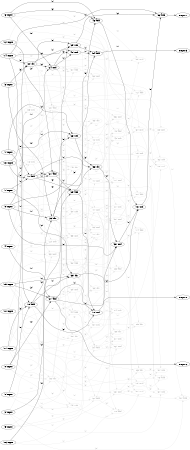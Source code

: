 digraph NeuralNetwork {
rankdir=LR;
size="4,3";
center = true;
node0 [label="(0) Input", color=black, labelfontcolor=black, fontcolor=black];
node1 [label="(1) Input", color=black, labelfontcolor=black, fontcolor=black];
node2 [label="(2) Input", color=black, labelfontcolor=black, fontcolor=black];
node3 [label="(3) Input", color=black, labelfontcolor=black, fontcolor=black];
node4 [label="(4) Input", color=black, labelfontcolor=black, fontcolor=black];
node5 [label="(5) Input", color=black, labelfontcolor=black, fontcolor=black];
node6 [label="(6) Input", color=black, labelfontcolor=black, fontcolor=black];
node7 [label="(7) Input", color=black, labelfontcolor=black, fontcolor=black];
node8 [label="(8) Input", color=black, labelfontcolor=black, fontcolor=black];
node9 [label="(9) Input", color=black, labelfontcolor=black, fontcolor=black];
node10 [label="(10) Input", color=black, labelfontcolor=black, fontcolor=black];
node11 [label="(11) Input", color=black, labelfontcolor=black, fontcolor=black];
node12 [label="(12) Input", color=black, labelfontcolor=black, fontcolor=black];
node13 [label="(13) Input", color=black, labelfontcolor=black, fontcolor=black];
node14 [label="(14) Input", color=black, labelfontcolor=black, fontcolor=black];
node15 [label="(15) Input", color=black, labelfontcolor=black, fontcolor=black];
node16 [label="(16) Input", color=black, labelfontcolor=black, fontcolor=black];
node17 [label="(17) add", color=black, labelfontcolor=black, fontcolor=black];
node14 -> node17 [label=" (0)", labelfontcolor=black, fontcolor=black, bold=true, color=black];
node7 -> node17 [label=" (1)", labelfontcolor=black, fontcolor=black, bold=true, color=black];
node13 -> node17 [label=" (2)", labelfontcolor=black, fontcolor=black, bold=true, color=black];
node18 [label="(18) sub", color=lightgrey, labelfontcolor=lightgrey, fontcolor=lightgrey];
node15 -> node18 [label=" (0)", labelfontcolor=lightgrey, fontcolor=lightgrey, bold=true, color=lightgrey];
node13 -> node18 [label=" (1)", labelfontcolor=lightgrey, fontcolor=lightgrey, bold=true, color=lightgrey];
node1 -> node18 [label=" (2)", labelfontcolor=lightgrey, fontcolor=lightgrey, bold=true, color=lightgrey];
node19 [label="(19) add", color=black, labelfontcolor=black, fontcolor=black];
node8 -> node19 [label=" (0)", labelfontcolor=black, fontcolor=black, bold=true, color=black];
node1 -> node19 [label=" (1)", labelfontcolor=black, fontcolor=black, bold=true, color=black];
node11 -> node19 [label=" (2)", labelfontcolor=black, fontcolor=black, bold=true, color=black];
node20 [label="(20) div", color=black, labelfontcolor=black, fontcolor=black];
node14 -> node20 [label=" (0)", labelfontcolor=black, fontcolor=black, bold=true, color=black];
node9 -> node20 [label=" (1)", labelfontcolor=black, fontcolor=black, bold=true, color=black];
node3 -> node20 [label=" (2)", labelfontcolor=black, fontcolor=black, bold=true, color=black];
node21 [label="(21) add", color=black, labelfontcolor=black, fontcolor=black];
node17 -> node21 [label=" (0)", labelfontcolor=black, fontcolor=black, bold=true, color=black];
node17 -> node21 [label=" (1)", labelfontcolor=black, fontcolor=black, bold=true, color=black];
node12 -> node21 [label=" (2)", labelfontcolor=black, fontcolor=black, bold=true, color=black];
node22 [label="(22) sub", color=lightgrey, labelfontcolor=lightgrey, fontcolor=lightgrey];
node11 -> node22 [label=" (0)", labelfontcolor=lightgrey, fontcolor=lightgrey, bold=true, color=lightgrey];
node4 -> node22 [label=" (1)", labelfontcolor=lightgrey, fontcolor=lightgrey, bold=true, color=lightgrey];
node18 -> node22 [label=" (2)", labelfontcolor=lightgrey, fontcolor=lightgrey, bold=true, color=lightgrey];
node23 [label="(23) div", color=black, labelfontcolor=black, fontcolor=black];
node3 -> node23 [label=" (0)", labelfontcolor=black, fontcolor=black, bold=true, color=black];
node9 -> node23 [label=" (1)", labelfontcolor=black, fontcolor=black, bold=true, color=black];
node19 -> node23 [label=" (2)", labelfontcolor=black, fontcolor=black, bold=true, color=black];
node24 [label="(24) mul", color=black, labelfontcolor=black, fontcolor=black];
node6 -> node24 [label=" (0)", labelfontcolor=black, fontcolor=black, bold=true, color=black];
node0 -> node24 [label=" (1)", labelfontcolor=black, fontcolor=black, bold=true, color=black];
node20 -> node24 [label=" (2)", labelfontcolor=black, fontcolor=black, bold=true, color=black];
node25 [label="(25) add", color=black, labelfontcolor=black, fontcolor=black];
node16 -> node25 [label=" (0)", labelfontcolor=black, fontcolor=black, bold=true, color=black];
node21 -> node25 [label=" (1)", labelfontcolor=black, fontcolor=black, bold=true, color=black];
node17 -> node25 [label=" (2)", labelfontcolor=black, fontcolor=black, bold=true, color=black];
node26 [label="(26) sub", color=black, labelfontcolor=black, fontcolor=black];
node23 -> node26 [label=" (0)", labelfontcolor=black, fontcolor=black, bold=true, color=black];
node13 -> node26 [label=" (1)", labelfontcolor=black, fontcolor=black, bold=true, color=black];
node1 -> node26 [label=" (2)", labelfontcolor=black, fontcolor=black, bold=true, color=black];
node27 [label="(27) add", color=black, labelfontcolor=black, fontcolor=black];
node0 -> node27 [label=" (0)", labelfontcolor=black, fontcolor=black, bold=true, color=black];
node4 -> node27 [label=" (1)", labelfontcolor=black, fontcolor=black, bold=true, color=black];
node15 -> node27 [label=" (2)", labelfontcolor=black, fontcolor=black, bold=true, color=black];
node28 [label="(28) add", color=lightgrey, labelfontcolor=lightgrey, fontcolor=lightgrey];
node14 -> node28 [label=" (0)", labelfontcolor=lightgrey, fontcolor=lightgrey, bold=true, color=lightgrey];
node20 -> node28 [label=" (1)", labelfontcolor=lightgrey, fontcolor=lightgrey, bold=true, color=lightgrey];
node4 -> node28 [label=" (2)", labelfontcolor=lightgrey, fontcolor=lightgrey, bold=true, color=lightgrey];
node29 [label="(29) sub", color=black, labelfontcolor=black, fontcolor=black];
node20 -> node29 [label=" (0)", labelfontcolor=black, fontcolor=black, bold=true, color=black];
node20 -> node29 [label=" (1)", labelfontcolor=black, fontcolor=black, bold=true, color=black];
node2 -> node29 [label=" (2)", labelfontcolor=black, fontcolor=black, bold=true, color=black];
node30 [label="(30) sub", color=lightgrey, labelfontcolor=lightgrey, fontcolor=lightgrey];
node9 -> node30 [label=" (0)", labelfontcolor=lightgrey, fontcolor=lightgrey, bold=true, color=lightgrey];
node23 -> node30 [label=" (1)", labelfontcolor=lightgrey, fontcolor=lightgrey, bold=true, color=lightgrey];
node3 -> node30 [label=" (2)", labelfontcolor=lightgrey, fontcolor=lightgrey, bold=true, color=lightgrey];
node31 [label="(31) add", color=lightgrey, labelfontcolor=lightgrey, fontcolor=lightgrey];
node10 -> node31 [label=" (0)", labelfontcolor=lightgrey, fontcolor=lightgrey, bold=true, color=lightgrey];
node24 -> node31 [label=" (1)", labelfontcolor=lightgrey, fontcolor=lightgrey, bold=true, color=lightgrey];
node24 -> node31 [label=" (2)", labelfontcolor=lightgrey, fontcolor=lightgrey, bold=true, color=lightgrey];
node32 [label="(32) div", color=lightgrey, labelfontcolor=lightgrey, fontcolor=lightgrey];
node11 -> node32 [label=" (0)", labelfontcolor=lightgrey, fontcolor=lightgrey, bold=true, color=lightgrey];
node8 -> node32 [label=" (1)", labelfontcolor=lightgrey, fontcolor=lightgrey, bold=true, color=lightgrey];
node0 -> node32 [label=" (2)", labelfontcolor=lightgrey, fontcolor=lightgrey, bold=true, color=lightgrey];
node33 [label="(33) mul", color=lightgrey, labelfontcolor=lightgrey, fontcolor=lightgrey];
node4 -> node33 [label=" (0)", labelfontcolor=lightgrey, fontcolor=lightgrey, bold=true, color=lightgrey];
node20 -> node33 [label=" (1)", labelfontcolor=lightgrey, fontcolor=lightgrey, bold=true, color=lightgrey];
node2 -> node33 [label=" (2)", labelfontcolor=lightgrey, fontcolor=lightgrey, bold=true, color=lightgrey];
node34 [label="(34) add", color=lightgrey, labelfontcolor=lightgrey, fontcolor=lightgrey];
node27 -> node34 [label=" (0)", labelfontcolor=lightgrey, fontcolor=lightgrey, bold=true, color=lightgrey];
node16 -> node34 [label=" (1)", labelfontcolor=lightgrey, fontcolor=lightgrey, bold=true, color=lightgrey];
node25 -> node34 [label=" (2)", labelfontcolor=lightgrey, fontcolor=lightgrey, bold=true, color=lightgrey];
node35 [label="(35) sub", color=lightgrey, labelfontcolor=lightgrey, fontcolor=lightgrey];
node12 -> node35 [label=" (0)", labelfontcolor=lightgrey, fontcolor=lightgrey, bold=true, color=lightgrey];
node13 -> node35 [label=" (1)", labelfontcolor=lightgrey, fontcolor=lightgrey, bold=true, color=lightgrey];
node4 -> node35 [label=" (2)", labelfontcolor=lightgrey, fontcolor=lightgrey, bold=true, color=lightgrey];
node36 [label="(36) div", color=black, labelfontcolor=black, fontcolor=black];
node9 -> node36 [label=" (0)", labelfontcolor=black, fontcolor=black, bold=true, color=black];
node17 -> node36 [label=" (1)", labelfontcolor=black, fontcolor=black, bold=true, color=black];
node26 -> node36 [label=" (2)", labelfontcolor=black, fontcolor=black, bold=true, color=black];
node37 [label="(37) sub", color=lightgrey, labelfontcolor=lightgrey, fontcolor=lightgrey];
node34 -> node37 [label=" (0)", labelfontcolor=lightgrey, fontcolor=lightgrey, bold=true, color=lightgrey];
node36 -> node37 [label=" (1)", labelfontcolor=lightgrey, fontcolor=lightgrey, bold=true, color=lightgrey];
node32 -> node37 [label=" (2)", labelfontcolor=lightgrey, fontcolor=lightgrey, bold=true, color=lightgrey];
node38 [label="(38) mul", color=black, labelfontcolor=black, fontcolor=black];
node9 -> node38 [label=" (0)", labelfontcolor=black, fontcolor=black, bold=true, color=black];
node27 -> node38 [label=" (1)", labelfontcolor=black, fontcolor=black, bold=true, color=black];
node36 -> node38 [label=" (2)", labelfontcolor=black, fontcolor=black, bold=true, color=black];
node39 [label="(39) div", color=black, labelfontcolor=black, fontcolor=black];
node15 -> node39 [label=" (0)", labelfontcolor=black, fontcolor=black, bold=true, color=black];
node19 -> node39 [label=" (1)", labelfontcolor=black, fontcolor=black, bold=true, color=black];
node7 -> node39 [label=" (2)", labelfontcolor=black, fontcolor=black, bold=true, color=black];
node40 [label="(40) mul", color=black, labelfontcolor=black, fontcolor=black];
node24 -> node40 [label=" (0)", labelfontcolor=black, fontcolor=black, bold=true, color=black];
node24 -> node40 [label=" (1)", labelfontcolor=black, fontcolor=black, bold=true, color=black];
node14 -> node40 [label=" (2)", labelfontcolor=black, fontcolor=black, bold=true, color=black];
node41 [label="(41) mul", color=lightgrey, labelfontcolor=lightgrey, fontcolor=lightgrey];
node29 -> node41 [label=" (0)", labelfontcolor=lightgrey, fontcolor=lightgrey, bold=true, color=lightgrey];
node25 -> node41 [label=" (1)", labelfontcolor=lightgrey, fontcolor=lightgrey, bold=true, color=lightgrey];
node8 -> node41 [label=" (2)", labelfontcolor=lightgrey, fontcolor=lightgrey, bold=true, color=lightgrey];
node42 [label="(42) sub", color=lightgrey, labelfontcolor=lightgrey, fontcolor=lightgrey];
node11 -> node42 [label=" (0)", labelfontcolor=lightgrey, fontcolor=lightgrey, bold=true, color=lightgrey];
node26 -> node42 [label=" (1)", labelfontcolor=lightgrey, fontcolor=lightgrey, bold=true, color=lightgrey];
node24 -> node42 [label=" (2)", labelfontcolor=lightgrey, fontcolor=lightgrey, bold=true, color=lightgrey];
node43 [label="(43) sub", color=lightgrey, labelfontcolor=lightgrey, fontcolor=lightgrey];
node11 -> node43 [label=" (0)", labelfontcolor=lightgrey, fontcolor=lightgrey, bold=true, color=lightgrey];
node28 -> node43 [label=" (1)", labelfontcolor=lightgrey, fontcolor=lightgrey, bold=true, color=lightgrey];
node36 -> node43 [label=" (2)", labelfontcolor=lightgrey, fontcolor=lightgrey, bold=true, color=lightgrey];
node44 [label="(44) add", color=lightgrey, labelfontcolor=lightgrey, fontcolor=lightgrey];
node28 -> node44 [label=" (0)", labelfontcolor=lightgrey, fontcolor=lightgrey, bold=true, color=lightgrey];
node27 -> node44 [label=" (1)", labelfontcolor=lightgrey, fontcolor=lightgrey, bold=true, color=lightgrey];
node32 -> node44 [label=" (2)", labelfontcolor=lightgrey, fontcolor=lightgrey, bold=true, color=lightgrey];
node45 [label="(45) div", color=lightgrey, labelfontcolor=lightgrey, fontcolor=lightgrey];
node32 -> node45 [label=" (0)", labelfontcolor=lightgrey, fontcolor=lightgrey, bold=true, color=lightgrey];
node1 -> node45 [label=" (1)", labelfontcolor=lightgrey, fontcolor=lightgrey, bold=true, color=lightgrey];
node21 -> node45 [label=" (2)", labelfontcolor=lightgrey, fontcolor=lightgrey, bold=true, color=lightgrey];
node46 [label="(46) add", color=black, labelfontcolor=black, fontcolor=black];
node25 -> node46 [label=" (0)", labelfontcolor=black, fontcolor=black, bold=true, color=black];
node6 -> node46 [label=" (1)", labelfontcolor=black, fontcolor=black, bold=true, color=black];
node6 -> node46 [label=" (2)", labelfontcolor=black, fontcolor=black, bold=true, color=black];
node47 [label="(47) mul", color=lightgrey, labelfontcolor=lightgrey, fontcolor=lightgrey];
node19 -> node47 [label=" (0)", labelfontcolor=lightgrey, fontcolor=lightgrey, bold=true, color=lightgrey];
node25 -> node47 [label=" (1)", labelfontcolor=lightgrey, fontcolor=lightgrey, bold=true, color=lightgrey];
node17 -> node47 [label=" (2)", labelfontcolor=lightgrey, fontcolor=lightgrey, bold=true, color=lightgrey];
node48 [label="(48) add", color=lightgrey, labelfontcolor=lightgrey, fontcolor=lightgrey];
node6 -> node48 [label=" (0)", labelfontcolor=lightgrey, fontcolor=lightgrey, bold=true, color=lightgrey];
node39 -> node48 [label=" (1)", labelfontcolor=lightgrey, fontcolor=lightgrey, bold=true, color=lightgrey];
node36 -> node48 [label=" (2)", labelfontcolor=lightgrey, fontcolor=lightgrey, bold=true, color=lightgrey];
node49 [label="(49) sub", color=lightgrey, labelfontcolor=lightgrey, fontcolor=lightgrey];
node8 -> node49 [label=" (0)", labelfontcolor=lightgrey, fontcolor=lightgrey, bold=true, color=lightgrey];
node11 -> node49 [label=" (1)", labelfontcolor=lightgrey, fontcolor=lightgrey, bold=true, color=lightgrey];
node32 -> node49 [label=" (2)", labelfontcolor=lightgrey, fontcolor=lightgrey, bold=true, color=lightgrey];
node50 [label="(50) div", color=lightgrey, labelfontcolor=lightgrey, fontcolor=lightgrey];
node23 -> node50 [label=" (0)", labelfontcolor=lightgrey, fontcolor=lightgrey, bold=true, color=lightgrey];
node5 -> node50 [label=" (1)", labelfontcolor=lightgrey, fontcolor=lightgrey, bold=true, color=lightgrey];
node10 -> node50 [label=" (2)", labelfontcolor=lightgrey, fontcolor=lightgrey, bold=true, color=lightgrey];
node51 [label="(51) mul", color=lightgrey, labelfontcolor=lightgrey, fontcolor=lightgrey];
node33 -> node51 [label=" (0)", labelfontcolor=lightgrey, fontcolor=lightgrey, bold=true, color=lightgrey];
node15 -> node51 [label=" (1)", labelfontcolor=lightgrey, fontcolor=lightgrey, bold=true, color=lightgrey];
node47 -> node51 [label=" (2)", labelfontcolor=lightgrey, fontcolor=lightgrey, bold=true, color=lightgrey];
node52 [label="(52) mul", color=lightgrey, labelfontcolor=lightgrey, fontcolor=lightgrey];
node31 -> node52 [label=" (0)", labelfontcolor=lightgrey, fontcolor=lightgrey, bold=true, color=lightgrey];
node3 -> node52 [label=" (1)", labelfontcolor=lightgrey, fontcolor=lightgrey, bold=true, color=lightgrey];
node18 -> node52 [label=" (2)", labelfontcolor=lightgrey, fontcolor=lightgrey, bold=true, color=lightgrey];
node53 [label="(53) div", color=lightgrey, labelfontcolor=lightgrey, fontcolor=lightgrey];
node35 -> node53 [label=" (0)", labelfontcolor=lightgrey, fontcolor=lightgrey, bold=true, color=lightgrey];
node26 -> node53 [label=" (1)", labelfontcolor=lightgrey, fontcolor=lightgrey, bold=true, color=lightgrey];
node25 -> node53 [label=" (2)", labelfontcolor=lightgrey, fontcolor=lightgrey, bold=true, color=lightgrey];
node54 [label="(54) add", color=black, labelfontcolor=black, fontcolor=black];
node40 -> node54 [label=" (0)", labelfontcolor=black, fontcolor=black, bold=true, color=black];
node29 -> node54 [label=" (1)", labelfontcolor=black, fontcolor=black, bold=true, color=black];
node23 -> node54 [label=" (2)", labelfontcolor=black, fontcolor=black, bold=true, color=black];
node55 [label="(55) mul", color=lightgrey, labelfontcolor=lightgrey, fontcolor=lightgrey];
node28 -> node55 [label=" (0)", labelfontcolor=lightgrey, fontcolor=lightgrey, bold=true, color=lightgrey];
node22 -> node55 [label=" (1)", labelfontcolor=lightgrey, fontcolor=lightgrey, bold=true, color=lightgrey];
node9 -> node55 [label=" (2)", labelfontcolor=lightgrey, fontcolor=lightgrey, bold=true, color=lightgrey];
node56 [label="(56) mul", color=lightgrey, labelfontcolor=lightgrey, fontcolor=lightgrey];
node36 -> node56 [label=" (0)", labelfontcolor=lightgrey, fontcolor=lightgrey, bold=true, color=lightgrey];
node26 -> node56 [label=" (1)", labelfontcolor=lightgrey, fontcolor=lightgrey, bold=true, color=lightgrey];
node3 -> node56 [label=" (2)", labelfontcolor=lightgrey, fontcolor=lightgrey, bold=true, color=lightgrey];
node57 [label="(57) sub", color=lightgrey, labelfontcolor=lightgrey, fontcolor=lightgrey];
node18 -> node57 [label=" (0)", labelfontcolor=lightgrey, fontcolor=lightgrey, bold=true, color=lightgrey];
node44 -> node57 [label=" (1)", labelfontcolor=lightgrey, fontcolor=lightgrey, bold=true, color=lightgrey];
node50 -> node57 [label=" (2)", labelfontcolor=lightgrey, fontcolor=lightgrey, bold=true, color=lightgrey];
node58 [label="(58) add", color=lightgrey, labelfontcolor=lightgrey, fontcolor=lightgrey];
node13 -> node58 [label=" (0)", labelfontcolor=lightgrey, fontcolor=lightgrey, bold=true, color=lightgrey];
node4 -> node58 [label=" (1)", labelfontcolor=lightgrey, fontcolor=lightgrey, bold=true, color=lightgrey];
node27 -> node58 [label=" (2)", labelfontcolor=lightgrey, fontcolor=lightgrey, bold=true, color=lightgrey];
node59 [label="(59) mul", color=lightgrey, labelfontcolor=lightgrey, fontcolor=lightgrey];
node46 -> node59 [label=" (0)", labelfontcolor=lightgrey, fontcolor=lightgrey, bold=true, color=lightgrey];
node43 -> node59 [label=" (1)", labelfontcolor=lightgrey, fontcolor=lightgrey, bold=true, color=lightgrey];
node40 -> node59 [label=" (2)", labelfontcolor=lightgrey, fontcolor=lightgrey, bold=true, color=lightgrey];
node60 [label="(60) mul", color=lightgrey, labelfontcolor=lightgrey, fontcolor=lightgrey];
node5 -> node60 [label=" (0)", labelfontcolor=lightgrey, fontcolor=lightgrey, bold=true, color=lightgrey];
node11 -> node60 [label=" (1)", labelfontcolor=lightgrey, fontcolor=lightgrey, bold=true, color=lightgrey];
node42 -> node60 [label=" (2)", labelfontcolor=lightgrey, fontcolor=lightgrey, bold=true, color=lightgrey];
node61 [label="(61) add", color=lightgrey, labelfontcolor=lightgrey, fontcolor=lightgrey];
node0 -> node61 [label=" (0)", labelfontcolor=lightgrey, fontcolor=lightgrey, bold=true, color=lightgrey];
node32 -> node61 [label=" (1)", labelfontcolor=lightgrey, fontcolor=lightgrey, bold=true, color=lightgrey];
node44 -> node61 [label=" (2)", labelfontcolor=lightgrey, fontcolor=lightgrey, bold=true, color=lightgrey];
node62 [label="(62) mul", color=lightgrey, labelfontcolor=lightgrey, fontcolor=lightgrey];
node61 -> node62 [label=" (0)", labelfontcolor=lightgrey, fontcolor=lightgrey, bold=true, color=lightgrey];
node47 -> node62 [label=" (1)", labelfontcolor=lightgrey, fontcolor=lightgrey, bold=true, color=lightgrey];
node34 -> node62 [label=" (2)", labelfontcolor=lightgrey, fontcolor=lightgrey, bold=true, color=lightgrey];
node63 [label="(63) div", color=lightgrey, labelfontcolor=lightgrey, fontcolor=lightgrey];
node38 -> node63 [label=" (0)", labelfontcolor=lightgrey, fontcolor=lightgrey, bold=true, color=lightgrey];
node15 -> node63 [label=" (1)", labelfontcolor=lightgrey, fontcolor=lightgrey, bold=true, color=lightgrey];
node60 -> node63 [label=" (2)", labelfontcolor=lightgrey, fontcolor=lightgrey, bold=true, color=lightgrey];
node64 [label="(64) mul", color=lightgrey, labelfontcolor=lightgrey, fontcolor=lightgrey];
node12 -> node64 [label=" (0)", labelfontcolor=lightgrey, fontcolor=lightgrey, bold=true, color=lightgrey];
node42 -> node64 [label=" (1)", labelfontcolor=lightgrey, fontcolor=lightgrey, bold=true, color=lightgrey];
node43 -> node64 [label=" (2)", labelfontcolor=lightgrey, fontcolor=lightgrey, bold=true, color=lightgrey];
node65 [label="(65) add", color=lightgrey, labelfontcolor=lightgrey, fontcolor=lightgrey];
node58 -> node65 [label=" (0)", labelfontcolor=lightgrey, fontcolor=lightgrey, bold=true, color=lightgrey];
node23 -> node65 [label=" (1)", labelfontcolor=lightgrey, fontcolor=lightgrey, bold=true, color=lightgrey];
node57 -> node65 [label=" (2)", labelfontcolor=lightgrey, fontcolor=lightgrey, bold=true, color=lightgrey];
node66 [label="(66) div", color=lightgrey, labelfontcolor=lightgrey, fontcolor=lightgrey];
node5 -> node66 [label=" (0)", labelfontcolor=lightgrey, fontcolor=lightgrey, bold=true, color=lightgrey];
node39 -> node66 [label=" (1)", labelfontcolor=lightgrey, fontcolor=lightgrey, bold=true, color=lightgrey];
node26 -> node66 [label=" (2)", labelfontcolor=lightgrey, fontcolor=lightgrey, bold=true, color=lightgrey];
node67 [label="(67) sub", color=lightgrey, labelfontcolor=lightgrey, fontcolor=lightgrey];
node25 -> node67 [label=" (0)", labelfontcolor=lightgrey, fontcolor=lightgrey, bold=true, color=lightgrey];
node2 -> node67 [label=" (1)", labelfontcolor=lightgrey, fontcolor=lightgrey, bold=true, color=lightgrey];
node63 -> node67 [label=" (2)", labelfontcolor=lightgrey, fontcolor=lightgrey, bold=true, color=lightgrey];
node68 [label="(68) div", color=lightgrey, labelfontcolor=lightgrey, fontcolor=lightgrey];
node24 -> node68 [label=" (0)", labelfontcolor=lightgrey, fontcolor=lightgrey, bold=true, color=lightgrey];
node32 -> node68 [label=" (1)", labelfontcolor=lightgrey, fontcolor=lightgrey, bold=true, color=lightgrey];
node34 -> node68 [label=" (2)", labelfontcolor=lightgrey, fontcolor=lightgrey, bold=true, color=lightgrey];
node69 [label="(69) mul", color=lightgrey, labelfontcolor=lightgrey, fontcolor=lightgrey];
node27 -> node69 [label=" (0)", labelfontcolor=lightgrey, fontcolor=lightgrey, bold=true, color=lightgrey];
node27 -> node69 [label=" (1)", labelfontcolor=lightgrey, fontcolor=lightgrey, bold=true, color=lightgrey];
node24 -> node69 [label=" (2)", labelfontcolor=lightgrey, fontcolor=lightgrey, bold=true, color=lightgrey];
node70 [label="(70) mul", color=black, labelfontcolor=black, fontcolor=black];
node25 -> node70 [label=" (0)", labelfontcolor=black, fontcolor=black, bold=true, color=black];
node27 -> node70 [label=" (1)", labelfontcolor=black, fontcolor=black, bold=true, color=black];
node19 -> node70 [label=" (2)", labelfontcolor=black, fontcolor=black, bold=true, color=black];
node71 [label="(71) mul", color=lightgrey, labelfontcolor=lightgrey, fontcolor=lightgrey];
node41 -> node71 [label=" (0)", labelfontcolor=lightgrey, fontcolor=lightgrey, bold=true, color=lightgrey];
node44 -> node71 [label=" (1)", labelfontcolor=lightgrey, fontcolor=lightgrey, bold=true, color=lightgrey];
node36 -> node71 [label=" (2)", labelfontcolor=lightgrey, fontcolor=lightgrey, bold=true, color=lightgrey];
node72 [label="(72) add", color=lightgrey, labelfontcolor=lightgrey, fontcolor=lightgrey];
node48 -> node72 [label=" (0)", labelfontcolor=lightgrey, fontcolor=lightgrey, bold=true, color=lightgrey];
node1 -> node72 [label=" (1)", labelfontcolor=lightgrey, fontcolor=lightgrey, bold=true, color=lightgrey];
node29 -> node72 [label=" (2)", labelfontcolor=lightgrey, fontcolor=lightgrey, bold=true, color=lightgrey];
node73 [label="(73) sub", color=black, labelfontcolor=black, fontcolor=black];
node46 -> node73 [label=" (0)", labelfontcolor=black, fontcolor=black, bold=true, color=black];
node38 -> node73 [label=" (1)", labelfontcolor=black, fontcolor=black, bold=true, color=black];
node39 -> node73 [label=" (2)", labelfontcolor=black, fontcolor=black, bold=true, color=black];
node74 [label="(74) add", color=lightgrey, labelfontcolor=lightgrey, fontcolor=lightgrey];
node26 -> node74 [label=" (0)", labelfontcolor=lightgrey, fontcolor=lightgrey, bold=true, color=lightgrey];
node15 -> node74 [label=" (1)", labelfontcolor=lightgrey, fontcolor=lightgrey, bold=true, color=lightgrey];
node38 -> node74 [label=" (2)", labelfontcolor=lightgrey, fontcolor=lightgrey, bold=true, color=lightgrey];
node75 [label="(75) mul", color=lightgrey, labelfontcolor=lightgrey, fontcolor=lightgrey];
node60 -> node75 [label=" (0)", labelfontcolor=lightgrey, fontcolor=lightgrey, bold=true, color=lightgrey];
node39 -> node75 [label=" (1)", labelfontcolor=lightgrey, fontcolor=lightgrey, bold=true, color=lightgrey];
node19 -> node75 [label=" (2)", labelfontcolor=lightgrey, fontcolor=lightgrey, bold=true, color=lightgrey];
node76 [label="(76) add", color=lightgrey, labelfontcolor=lightgrey, fontcolor=lightgrey];
node15 -> node76 [label=" (0)", labelfontcolor=lightgrey, fontcolor=lightgrey, bold=true, color=lightgrey];
node75 -> node76 [label=" (1)", labelfontcolor=lightgrey, fontcolor=lightgrey, bold=true, color=lightgrey];
node26 -> node76 [label=" (2)", labelfontcolor=lightgrey, fontcolor=lightgrey, bold=true, color=lightgrey];
node77 [label="(77) div", color=lightgrey, labelfontcolor=lightgrey, fontcolor=lightgrey];
node69 -> node77 [label=" (0)", labelfontcolor=lightgrey, fontcolor=lightgrey, bold=true, color=lightgrey];
node55 -> node77 [label=" (1)", labelfontcolor=lightgrey, fontcolor=lightgrey, bold=true, color=lightgrey];
node23 -> node77 [label=" (2)", labelfontcolor=lightgrey, fontcolor=lightgrey, bold=true, color=lightgrey];
node78 [label="(78) add", color=lightgrey, labelfontcolor=lightgrey, fontcolor=lightgrey];
node47 -> node78 [label=" (0)", labelfontcolor=lightgrey, fontcolor=lightgrey, bold=true, color=lightgrey];
node16 -> node78 [label=" (1)", labelfontcolor=lightgrey, fontcolor=lightgrey, bold=true, color=lightgrey];
node61 -> node78 [label=" (2)", labelfontcolor=lightgrey, fontcolor=lightgrey, bold=true, color=lightgrey];
node79 [label="(79) sub", color=lightgrey, labelfontcolor=lightgrey, fontcolor=lightgrey];
node20 -> node79 [label=" (0)", labelfontcolor=lightgrey, fontcolor=lightgrey, bold=true, color=lightgrey];
node18 -> node79 [label=" (1)", labelfontcolor=lightgrey, fontcolor=lightgrey, bold=true, color=lightgrey];
node51 -> node79 [label=" (2)", labelfontcolor=lightgrey, fontcolor=lightgrey, bold=true, color=lightgrey];
node80 [label="(80) add", color=lightgrey, labelfontcolor=lightgrey, fontcolor=lightgrey];
node9 -> node80 [label=" (0)", labelfontcolor=lightgrey, fontcolor=lightgrey, bold=true, color=lightgrey];
node21 -> node80 [label=" (1)", labelfontcolor=lightgrey, fontcolor=lightgrey, bold=true, color=lightgrey];
node51 -> node80 [label=" (2)", labelfontcolor=lightgrey, fontcolor=lightgrey, bold=true, color=lightgrey];
node81 [label="(81) sub", color=lightgrey, labelfontcolor=lightgrey, fontcolor=lightgrey];
node75 -> node81 [label=" (0)", labelfontcolor=lightgrey, fontcolor=lightgrey, bold=true, color=lightgrey];
node47 -> node81 [label=" (1)", labelfontcolor=lightgrey, fontcolor=lightgrey, bold=true, color=lightgrey];
node63 -> node81 [label=" (2)", labelfontcolor=lightgrey, fontcolor=lightgrey, bold=true, color=lightgrey];
node82 [label="(82) sub", color=lightgrey, labelfontcolor=lightgrey, fontcolor=lightgrey];
node73 -> node82 [label=" (0)", labelfontcolor=lightgrey, fontcolor=lightgrey, bold=true, color=lightgrey];
node3 -> node82 [label=" (1)", labelfontcolor=lightgrey, fontcolor=lightgrey, bold=true, color=lightgrey];
node18 -> node82 [label=" (2)", labelfontcolor=lightgrey, fontcolor=lightgrey, bold=true, color=lightgrey];
node83 [label="(83) mul", color=lightgrey, labelfontcolor=lightgrey, fontcolor=lightgrey];
node30 -> node83 [label=" (0)", labelfontcolor=lightgrey, fontcolor=lightgrey, bold=true, color=lightgrey];
node55 -> node83 [label=" (1)", labelfontcolor=lightgrey, fontcolor=lightgrey, bold=true, color=lightgrey];
node39 -> node83 [label=" (2)", labelfontcolor=lightgrey, fontcolor=lightgrey, bold=true, color=lightgrey];
node84 [label="(84) sub", color=lightgrey, labelfontcolor=lightgrey, fontcolor=lightgrey];
node10 -> node84 [label=" (0)", labelfontcolor=lightgrey, fontcolor=lightgrey, bold=true, color=lightgrey];
node70 -> node84 [label=" (1)", labelfontcolor=lightgrey, fontcolor=lightgrey, bold=true, color=lightgrey];
node58 -> node84 [label=" (2)", labelfontcolor=lightgrey, fontcolor=lightgrey, bold=true, color=lightgrey];
node85 [label="(85) mul", color=lightgrey, labelfontcolor=lightgrey, fontcolor=lightgrey];
node26 -> node85 [label=" (0)", labelfontcolor=lightgrey, fontcolor=lightgrey, bold=true, color=lightgrey];
node69 -> node85 [label=" (1)", labelfontcolor=lightgrey, fontcolor=lightgrey, bold=true, color=lightgrey];
node64 -> node85 [label=" (2)", labelfontcolor=lightgrey, fontcolor=lightgrey, bold=true, color=lightgrey];
node86 [label="(86) add", color=black, labelfontcolor=black, fontcolor=black];
node73 -> node86 [label=" (0)", labelfontcolor=black, fontcolor=black, bold=true, color=black];
node14 -> node86 [label=" (1)", labelfontcolor=black, fontcolor=black, bold=true, color=black];
node29 -> node86 [label=" (2)", labelfontcolor=black, fontcolor=black, bold=true, color=black];
node87 [label="(87) sub", color=lightgrey, labelfontcolor=lightgrey, fontcolor=lightgrey];
node47 -> node87 [label=" (0)", labelfontcolor=lightgrey, fontcolor=lightgrey, bold=true, color=lightgrey];
node15 -> node87 [label=" (1)", labelfontcolor=lightgrey, fontcolor=lightgrey, bold=true, color=lightgrey];
node12 -> node87 [label=" (2)", labelfontcolor=lightgrey, fontcolor=lightgrey, bold=true, color=lightgrey];
node88 [label="(88) mul", color=lightgrey, labelfontcolor=lightgrey, fontcolor=lightgrey];
node64 -> node88 [label=" (0)", labelfontcolor=lightgrey, fontcolor=lightgrey, bold=true, color=lightgrey];
node23 -> node88 [label=" (1)", labelfontcolor=lightgrey, fontcolor=lightgrey, bold=true, color=lightgrey];
node13 -> node88 [label=" (2)", labelfontcolor=lightgrey, fontcolor=lightgrey, bold=true, color=lightgrey];
node89 [label="(89) div", color=lightgrey, labelfontcolor=lightgrey, fontcolor=lightgrey];
node25 -> node89 [label=" (0)", labelfontcolor=lightgrey, fontcolor=lightgrey, bold=true, color=lightgrey];
node57 -> node89 [label=" (1)", labelfontcolor=lightgrey, fontcolor=lightgrey, bold=true, color=lightgrey];
node68 -> node89 [label=" (2)", labelfontcolor=lightgrey, fontcolor=lightgrey, bold=true, color=lightgrey];
node90 [label="(90) mul", color=lightgrey, labelfontcolor=lightgrey, fontcolor=lightgrey];
node14 -> node90 [label=" (0)", labelfontcolor=lightgrey, fontcolor=lightgrey, bold=true, color=lightgrey];
node49 -> node90 [label=" (1)", labelfontcolor=lightgrey, fontcolor=lightgrey, bold=true, color=lightgrey];
node60 -> node90 [label=" (2)", labelfontcolor=lightgrey, fontcolor=lightgrey, bold=true, color=lightgrey];
node91 [label="(91) add", color=lightgrey, labelfontcolor=lightgrey, fontcolor=lightgrey];
node60 -> node91 [label=" (0)", labelfontcolor=lightgrey, fontcolor=lightgrey, bold=true, color=lightgrey];
node82 -> node91 [label=" (1)", labelfontcolor=lightgrey, fontcolor=lightgrey, bold=true, color=lightgrey];
node2 -> node91 [label=" (2)", labelfontcolor=lightgrey, fontcolor=lightgrey, bold=true, color=lightgrey];
node92 [label="Output 0", color=black, labelfontcolor=black, fontcolor=black];
node70 -> node92 [labelfontcolor=black, fontcolor=black, bold=true, color=black];
node93 [label="Output 1", color=black, labelfontcolor=black, fontcolor=black];
node86 -> node93 [labelfontcolor=black, fontcolor=black, bold=true, color=black];
node94 [label="Output 2", color=black, labelfontcolor=black, fontcolor=black];
node27 -> node94 [labelfontcolor=black, fontcolor=black, bold=true, color=black];
node95 [label="Output 3", color=black, labelfontcolor=black, fontcolor=black];
node54 -> node95 [labelfontcolor=black, fontcolor=black, bold=true, color=black];
{ rank = source; "node0"; "node1"; "node2"; "node3"; "node4"; "node5"; "node6"; "node7"; "node8"; "node9"; "node10"; "node11"; "node12"; "node13"; "node14"; "node15"; "node16"; }
{ rank = max;"node92";"node93";"node94";"node95"; }
}